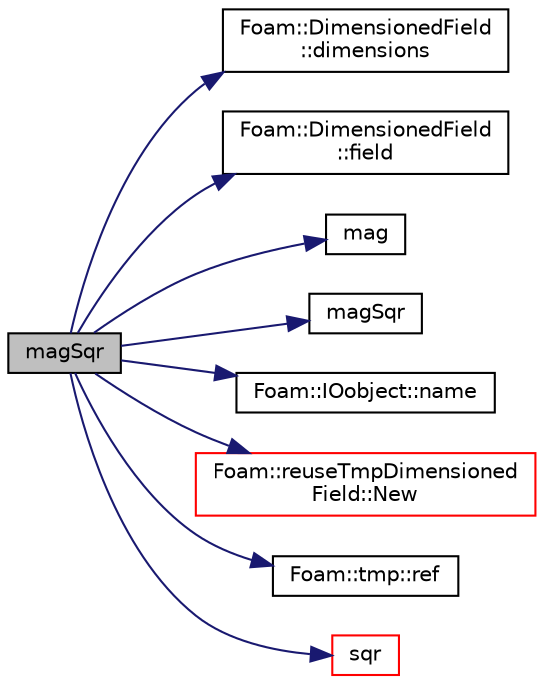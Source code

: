 digraph "magSqr"
{
  bgcolor="transparent";
  edge [fontname="Helvetica",fontsize="10",labelfontname="Helvetica",labelfontsize="10"];
  node [fontname="Helvetica",fontsize="10",shape=record];
  rankdir="LR";
  Node62469 [label="magSqr",height=0.2,width=0.4,color="black", fillcolor="grey75", style="filled", fontcolor="black"];
  Node62469 -> Node62470 [color="midnightblue",fontsize="10",style="solid",fontname="Helvetica"];
  Node62470 [label="Foam::DimensionedField\l::dimensions",height=0.2,width=0.4,color="black",URL="$a27497.html#a512673c2674ca2d38885f1bb5f6994fb",tooltip="Return dimensions. "];
  Node62469 -> Node62471 [color="midnightblue",fontsize="10",style="solid",fontname="Helvetica"];
  Node62471 [label="Foam::DimensionedField\l::field",height=0.2,width=0.4,color="black",URL="$a27497.html#ac2dbc74fd80315697e3bfbe57956ad89"];
  Node62469 -> Node62472 [color="midnightblue",fontsize="10",style="solid",fontname="Helvetica"];
  Node62472 [label="mag",height=0.2,width=0.4,color="black",URL="$a21851.html#a929da2a3fdcf3dacbbe0487d3a330dae"];
  Node62469 -> Node62473 [color="midnightblue",fontsize="10",style="solid",fontname="Helvetica"];
  Node62473 [label="magSqr",height=0.2,width=0.4,color="black",URL="$a21851.html#ae6fff2c6981e6d9618aa5038e69def6e"];
  Node62469 -> Node62474 [color="midnightblue",fontsize="10",style="solid",fontname="Helvetica"];
  Node62474 [label="Foam::IOobject::name",height=0.2,width=0.4,color="black",URL="$a27249.html#acc80e00a8ac919288fb55bd14cc88bf6",tooltip="Return name. "];
  Node62469 -> Node62475 [color="midnightblue",fontsize="10",style="solid",fontname="Helvetica"];
  Node62475 [label="Foam::reuseTmpDimensioned\lField::New",height=0.2,width=0.4,color="red",URL="$a27501.html#ac9d5944d64c3d0f1bbd5a440270aa467"];
  Node62469 -> Node62479 [color="midnightblue",fontsize="10",style="solid",fontname="Helvetica"];
  Node62479 [label="Foam::tmp::ref",height=0.2,width=0.4,color="black",URL="$a27077.html#aeaf81e641282874cef07f5b808efc83b",tooltip="Return non-const reference or generate a fatal error. "];
  Node62469 -> Node62480 [color="midnightblue",fontsize="10",style="solid",fontname="Helvetica"];
  Node62480 [label="sqr",height=0.2,width=0.4,color="red",URL="$a21851.html#a277dc11c581d53826ab5090b08f3b17b"];
}
